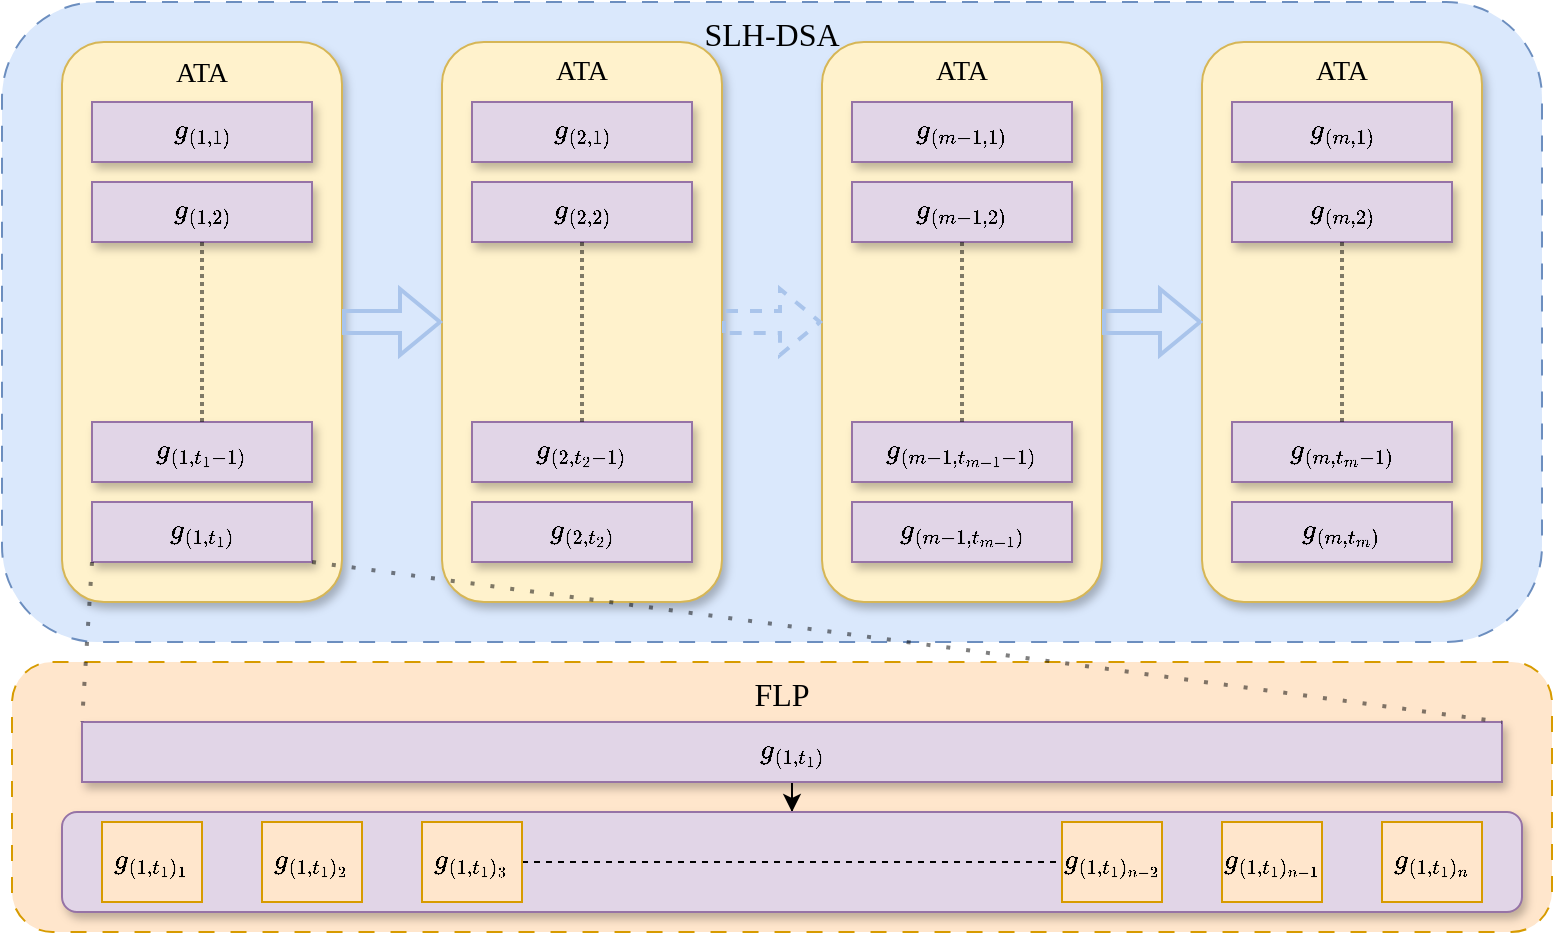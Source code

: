 <mxfile version="26.1.1">
  <diagram name="Page-1" id="OXetu0XD5c__kqgilP7n">
    <mxGraphModel dx="1006" dy="553" grid="1" gridSize="10" guides="1" tooltips="1" connect="1" arrows="1" fold="1" page="1" pageScale="1" pageWidth="800" pageHeight="480" math="1" shadow="0">
      <root>
        <mxCell id="0" />
        <mxCell id="1" parent="0" />
        <mxCell id="i_zUyOydAraDQA24XFd4-66" value="&lt;font face=&quot;Times New Roman&quot;&gt;FLP&lt;/font&gt;" style="rounded=1;whiteSpace=wrap;html=1;verticalAlign=top;fontSize=16;dashed=1;dashPattern=8 8;fillColor=#ffe6cc;strokeColor=#d79b00;" parent="1" vertex="1">
          <mxGeometry x="15" y="340" width="770" height="135" as="geometry" />
        </mxCell>
        <mxCell id="i_zUyOydAraDQA24XFd4-31" value="" style="group;flipH=1;" parent="1" vertex="1" connectable="0">
          <mxGeometry x="40" y="30" width="740" height="300" as="geometry" />
        </mxCell>
        <mxCell id="i_zUyOydAraDQA24XFd4-56" value="&lt;font face=&quot;Times New Roman&quot;&gt;SLH-DSA&lt;/font&gt;" style="rounded=1;whiteSpace=wrap;html=1;verticalAlign=top;fontSize=16;dashed=1;dashPattern=8 8;fillColor=#dae8fc;strokeColor=#6c8ebf;" parent="i_zUyOydAraDQA24XFd4-31" vertex="1">
          <mxGeometry x="-30" y="-20" width="770" height="320" as="geometry" />
        </mxCell>
        <mxCell id="i_zUyOydAraDQA24XFd4-1" value="&lt;font face=&quot;Times New Roman&quot;&gt;ATA&lt;/font&gt;" style="rounded=1;whiteSpace=wrap;html=1;verticalAlign=top;fontSize=14;fillColor=#fff2cc;strokeColor=#d6b656;shadow=1;" parent="i_zUyOydAraDQA24XFd4-31" vertex="1">
          <mxGeometry width="140" height="280" as="geometry" />
        </mxCell>
        <mxCell id="i_zUyOydAraDQA24XFd4-5" value="$$g_{(1,1)}$$" style="rounded=0;whiteSpace=wrap;html=1;fillColor=#e1d5e7;strokeColor=#9673a6;shadow=1;" parent="i_zUyOydAraDQA24XFd4-31" vertex="1">
          <mxGeometry x="15" y="30" width="110" height="30" as="geometry" />
        </mxCell>
        <mxCell id="i_zUyOydAraDQA24XFd4-6" value="$$g_{(1,2)}$$" style="rounded=0;whiteSpace=wrap;html=1;fillColor=#e1d5e7;strokeColor=#9673a6;shadow=1;" parent="i_zUyOydAraDQA24XFd4-31" vertex="1">
          <mxGeometry x="15" y="70" width="110" height="30" as="geometry" />
        </mxCell>
        <mxCell id="i_zUyOydAraDQA24XFd4-7" value="$$g_{(1,t_1)}$$" style="rounded=0;whiteSpace=wrap;html=1;fillColor=#e1d5e7;strokeColor=#9673a6;shadow=1;" parent="i_zUyOydAraDQA24XFd4-31" vertex="1">
          <mxGeometry x="15" y="230" width="110" height="30" as="geometry" />
        </mxCell>
        <mxCell id="i_zUyOydAraDQA24XFd4-8" value="$$g_{(1,t_1-1)}$$" style="rounded=0;whiteSpace=wrap;html=1;fillColor=#e1d5e7;strokeColor=#9673a6;shadow=1;" parent="i_zUyOydAraDQA24XFd4-31" vertex="1">
          <mxGeometry x="15" y="190" width="110" height="30" as="geometry" />
        </mxCell>
        <mxCell id="i_zUyOydAraDQA24XFd4-11" value="" style="endArrow=none;dashed=1;html=1;strokeWidth=2;rounded=0;entryX=0.5;entryY=0;entryDx=0;entryDy=0;exitX=0.5;exitY=1;exitDx=0;exitDy=0;dashPattern=1 1;opacity=50;" parent="i_zUyOydAraDQA24XFd4-31" source="i_zUyOydAraDQA24XFd4-6" target="i_zUyOydAraDQA24XFd4-8" edge="1">
          <mxGeometry width="50" height="50" relative="1" as="geometry">
            <mxPoint x="80" y="180" as="sourcePoint" />
            <mxPoint x="30" y="130" as="targetPoint" />
          </mxGeometry>
        </mxCell>
        <mxCell id="i_zUyOydAraDQA24XFd4-32" value="" style="group;flipH=1;fontSize=14;shadow=0;" parent="1" vertex="1" connectable="0">
          <mxGeometry x="230" y="30" width="140" height="280" as="geometry" />
        </mxCell>
        <mxCell id="i_zUyOydAraDQA24XFd4-33" value="&lt;font face=&quot;Times New Roman&quot; style=&quot;font-size: 14px;&quot;&gt;ATA&lt;/font&gt;" style="rounded=1;whiteSpace=wrap;html=1;verticalAlign=top;fillColor=#fff2cc;strokeColor=#d6b656;shadow=1;" parent="i_zUyOydAraDQA24XFd4-32" vertex="1">
          <mxGeometry width="140" height="280" as="geometry" />
        </mxCell>
        <mxCell id="i_zUyOydAraDQA24XFd4-34" value="$$g_{(2,1)}$$" style="rounded=0;whiteSpace=wrap;html=1;fillColor=#e1d5e7;strokeColor=#9673a6;shadow=1;" parent="i_zUyOydAraDQA24XFd4-32" vertex="1">
          <mxGeometry x="15" y="30" width="110" height="30" as="geometry" />
        </mxCell>
        <mxCell id="i_zUyOydAraDQA24XFd4-35" value="$$g_{(2,2)}$$" style="rounded=0;whiteSpace=wrap;html=1;fillColor=#e1d5e7;strokeColor=#9673a6;shadow=1;" parent="i_zUyOydAraDQA24XFd4-32" vertex="1">
          <mxGeometry x="15" y="70" width="110" height="30" as="geometry" />
        </mxCell>
        <mxCell id="i_zUyOydAraDQA24XFd4-36" value="$$g_{(2,t_2)}$$" style="rounded=0;whiteSpace=wrap;html=1;fillColor=#e1d5e7;strokeColor=#9673a6;shadow=1;" parent="i_zUyOydAraDQA24XFd4-32" vertex="1">
          <mxGeometry x="15" y="230" width="110" height="30" as="geometry" />
        </mxCell>
        <mxCell id="i_zUyOydAraDQA24XFd4-37" value="$$g_{(2,t_2-1)}$$" style="rounded=0;whiteSpace=wrap;html=1;fillColor=#e1d5e7;strokeColor=#9673a6;shadow=1;" parent="i_zUyOydAraDQA24XFd4-32" vertex="1">
          <mxGeometry x="15" y="190" width="110" height="30" as="geometry" />
        </mxCell>
        <mxCell id="i_zUyOydAraDQA24XFd4-38" value="" style="endArrow=none;dashed=1;html=1;strokeWidth=2;rounded=0;entryX=0.5;entryY=0;entryDx=0;entryDy=0;exitX=0.5;exitY=1;exitDx=0;exitDy=0;dashPattern=1 1;opacity=50;" parent="i_zUyOydAraDQA24XFd4-32" source="i_zUyOydAraDQA24XFd4-35" target="i_zUyOydAraDQA24XFd4-37" edge="1">
          <mxGeometry width="50" height="50" relative="1" as="geometry">
            <mxPoint x="80" y="180" as="sourcePoint" />
            <mxPoint x="30" y="130" as="targetPoint" />
          </mxGeometry>
        </mxCell>
        <mxCell id="i_zUyOydAraDQA24XFd4-39" value="" style="group;flipH=1;shadow=0;" parent="1" vertex="1" connectable="0">
          <mxGeometry x="420" y="30" width="140" height="280" as="geometry" />
        </mxCell>
        <mxCell id="i_zUyOydAraDQA24XFd4-40" value="&lt;font face=&quot;Times New Roman&quot; style=&quot;font-size: 14px;&quot;&gt;ATA&lt;/font&gt;" style="rounded=1;whiteSpace=wrap;html=1;verticalAlign=top;fillColor=#fff2cc;strokeColor=#d6b656;shadow=1;" parent="i_zUyOydAraDQA24XFd4-39" vertex="1">
          <mxGeometry width="140" height="280" as="geometry" />
        </mxCell>
        <mxCell id="i_zUyOydAraDQA24XFd4-41" value="$$g_{(m-1,1)}$$" style="rounded=0;whiteSpace=wrap;html=1;fillColor=#e1d5e7;strokeColor=#9673a6;shadow=1;" parent="i_zUyOydAraDQA24XFd4-39" vertex="1">
          <mxGeometry x="15" y="30" width="110" height="30" as="geometry" />
        </mxCell>
        <mxCell id="i_zUyOydAraDQA24XFd4-42" value="$$g_{(m-1,2)}$$" style="rounded=0;whiteSpace=wrap;html=1;fillColor=#e1d5e7;strokeColor=#9673a6;shadow=1;" parent="i_zUyOydAraDQA24XFd4-39" vertex="1">
          <mxGeometry x="15" y="70" width="110" height="30" as="geometry" />
        </mxCell>
        <mxCell id="i_zUyOydAraDQA24XFd4-43" value="$$g_{(m-1,t_{m-1})}$$" style="rounded=0;whiteSpace=wrap;html=1;fillColor=#e1d5e7;strokeColor=#9673a6;shadow=1;" parent="i_zUyOydAraDQA24XFd4-39" vertex="1">
          <mxGeometry x="15" y="230" width="110" height="30" as="geometry" />
        </mxCell>
        <mxCell id="i_zUyOydAraDQA24XFd4-44" value="$$g_{(m-1,t_{m-1}-1)}$$" style="rounded=0;whiteSpace=wrap;html=1;fillColor=#e1d5e7;strokeColor=#9673a6;shadow=1;shadowOpacity=25;" parent="i_zUyOydAraDQA24XFd4-39" vertex="1">
          <mxGeometry x="15" y="190" width="110" height="30" as="geometry" />
        </mxCell>
        <mxCell id="i_zUyOydAraDQA24XFd4-45" value="" style="endArrow=none;dashed=1;html=1;strokeWidth=2;rounded=0;entryX=0.5;entryY=0;entryDx=0;entryDy=0;exitX=0.5;exitY=1;exitDx=0;exitDy=0;dashPattern=1 1;opacity=50;" parent="i_zUyOydAraDQA24XFd4-39" source="i_zUyOydAraDQA24XFd4-42" target="i_zUyOydAraDQA24XFd4-44" edge="1">
          <mxGeometry width="50" height="50" relative="1" as="geometry">
            <mxPoint x="80" y="180" as="sourcePoint" />
            <mxPoint x="30" y="130" as="targetPoint" />
          </mxGeometry>
        </mxCell>
        <mxCell id="i_zUyOydAraDQA24XFd4-46" value="" style="group;flipH=1;verticalAlign=top;shadow=0;" parent="1" vertex="1" connectable="0">
          <mxGeometry x="610" y="30" width="140" height="280" as="geometry" />
        </mxCell>
        <mxCell id="i_zUyOydAraDQA24XFd4-47" value="&lt;font face=&quot;Times New Roman&quot; style=&quot;font-size: 14px;&quot;&gt;ATA&lt;/font&gt;" style="rounded=1;whiteSpace=wrap;html=1;verticalAlign=top;fillColor=#fff2cc;strokeColor=#d6b656;shadow=1;" parent="i_zUyOydAraDQA24XFd4-46" vertex="1">
          <mxGeometry width="140" height="280" as="geometry" />
        </mxCell>
        <mxCell id="i_zUyOydAraDQA24XFd4-48" value="$$g_{(m,1)}$$" style="rounded=0;whiteSpace=wrap;html=1;fillColor=#e1d5e7;strokeColor=#9673a6;shadow=1;" parent="i_zUyOydAraDQA24XFd4-46" vertex="1">
          <mxGeometry x="15" y="30" width="110" height="30" as="geometry" />
        </mxCell>
        <mxCell id="i_zUyOydAraDQA24XFd4-49" value="$$g_{(m,2)}$$" style="rounded=0;whiteSpace=wrap;html=1;fillColor=#e1d5e7;strokeColor=#9673a6;shadow=1;" parent="i_zUyOydAraDQA24XFd4-46" vertex="1">
          <mxGeometry x="15" y="70" width="110" height="30" as="geometry" />
        </mxCell>
        <mxCell id="i_zUyOydAraDQA24XFd4-50" value="$$g_{(m,t_m)}$$" style="rounded=0;whiteSpace=wrap;html=1;fillColor=#e1d5e7;strokeColor=#9673a6;shadow=1;" parent="i_zUyOydAraDQA24XFd4-46" vertex="1">
          <mxGeometry x="15" y="230" width="110" height="30" as="geometry" />
        </mxCell>
        <mxCell id="i_zUyOydAraDQA24XFd4-51" value="$$g_{(m,t_m-1)}$$" style="rounded=0;whiteSpace=wrap;html=1;fillColor=#e1d5e7;strokeColor=#9673a6;shadow=1;" parent="i_zUyOydAraDQA24XFd4-46" vertex="1">
          <mxGeometry x="15" y="190" width="110" height="30" as="geometry" />
        </mxCell>
        <mxCell id="i_zUyOydAraDQA24XFd4-52" value="" style="endArrow=none;dashed=1;html=1;strokeWidth=2;rounded=0;entryX=0.5;entryY=0;entryDx=0;entryDy=0;exitX=0.5;exitY=1;exitDx=0;exitDy=0;dashPattern=1 1;opacity=50;" parent="i_zUyOydAraDQA24XFd4-46" source="i_zUyOydAraDQA24XFd4-49" target="i_zUyOydAraDQA24XFd4-51" edge="1">
          <mxGeometry width="50" height="50" relative="1" as="geometry">
            <mxPoint x="80" y="180" as="sourcePoint" />
            <mxPoint x="30" y="130" as="targetPoint" />
          </mxGeometry>
        </mxCell>
        <mxCell id="i_zUyOydAraDQA24XFd4-53" style="edgeStyle=orthogonalEdgeStyle;rounded=0;orthogonalLoop=1;jettySize=auto;html=1;entryX=0;entryY=0.5;entryDx=0;entryDy=0;strokeWidth=2;shape=flexArrow;strokeColor=#A9C4EB;" parent="1" source="i_zUyOydAraDQA24XFd4-1" target="i_zUyOydAraDQA24XFd4-33" edge="1">
          <mxGeometry relative="1" as="geometry" />
        </mxCell>
        <mxCell id="i_zUyOydAraDQA24XFd4-54" style="edgeStyle=orthogonalEdgeStyle;rounded=0;orthogonalLoop=1;jettySize=auto;html=1;entryX=0;entryY=0.5;entryDx=0;entryDy=0;strokeWidth=2;shape=flexArrow;dashed=1;strokeColor=#A9C4EB;" parent="1" source="i_zUyOydAraDQA24XFd4-33" target="i_zUyOydAraDQA24XFd4-40" edge="1">
          <mxGeometry relative="1" as="geometry" />
        </mxCell>
        <mxCell id="i_zUyOydAraDQA24XFd4-55" style="edgeStyle=orthogonalEdgeStyle;rounded=0;orthogonalLoop=1;jettySize=auto;html=1;entryX=0;entryY=0.5;entryDx=0;entryDy=0;strokeWidth=2;shape=flexArrow;strokeColor=#A9C4EB;" parent="1" source="i_zUyOydAraDQA24XFd4-40" target="i_zUyOydAraDQA24XFd4-47" edge="1">
          <mxGeometry relative="1" as="geometry" />
        </mxCell>
        <mxCell id="i_zUyOydAraDQA24XFd4-64" style="edgeStyle=orthogonalEdgeStyle;rounded=0;orthogonalLoop=1;jettySize=auto;html=1;" parent="1" source="i_zUyOydAraDQA24XFd4-59" target="i_zUyOydAraDQA24XFd4-63" edge="1">
          <mxGeometry relative="1" as="geometry" />
        </mxCell>
        <mxCell id="i_zUyOydAraDQA24XFd4-59" value="$$g_{(1,t_1)}$$" style="rounded=0;whiteSpace=wrap;html=1;fillColor=#e1d5e7;strokeColor=#9673a6;glass=0;shadow=1;shadowOpacity=25;" parent="1" vertex="1">
          <mxGeometry x="50" y="370" width="710" height="30" as="geometry" />
        </mxCell>
        <mxCell id="i_zUyOydAraDQA24XFd4-61" value="" style="endArrow=none;dashed=1;html=1;dashPattern=1 4;strokeWidth=2;rounded=0;exitX=1;exitY=1;exitDx=0;exitDy=0;entryX=1;entryY=0;entryDx=0;entryDy=0;strokeColor=#000000;endFill=0;opacity=50;" parent="1" source="i_zUyOydAraDQA24XFd4-7" target="i_zUyOydAraDQA24XFd4-59" edge="1">
          <mxGeometry width="50" height="50" relative="1" as="geometry">
            <mxPoint x="360" y="270" as="sourcePoint" />
            <mxPoint x="410" y="220" as="targetPoint" />
          </mxGeometry>
        </mxCell>
        <mxCell id="i_zUyOydAraDQA24XFd4-62" value="" style="endArrow=none;html=1;strokeWidth=2;rounded=0;exitX=0;exitY=1;exitDx=0;exitDy=0;entryX=0;entryY=0;entryDx=0;entryDy=0;curved=0;dashed=1;dashPattern=1 4;strokeColor=#000000;endFill=0;opacity=50;" parent="1" source="i_zUyOydAraDQA24XFd4-7" target="i_zUyOydAraDQA24XFd4-59" edge="1">
          <mxGeometry width="50" height="50" relative="1" as="geometry">
            <mxPoint x="360" y="270" as="sourcePoint" />
            <mxPoint x="410" y="220" as="targetPoint" />
          </mxGeometry>
        </mxCell>
        <mxCell id="i_zUyOydAraDQA24XFd4-63" value="" style="rounded=1;whiteSpace=wrap;html=1;fillColor=#e1d5e7;strokeColor=#9673a6;shadow=1;" parent="1" vertex="1">
          <mxGeometry x="40" y="415" width="730" height="50" as="geometry" />
        </mxCell>
        <mxCell id="i_zUyOydAraDQA24XFd4-65" value="$$g_{(1,t_1)_1}$$" style="rounded=0;whiteSpace=wrap;html=1;fillColor=#ffe6cc;strokeColor=#d79b00;" parent="1" vertex="1">
          <mxGeometry x="60" y="420" width="50" height="40" as="geometry" />
        </mxCell>
        <mxCell id="i_zUyOydAraDQA24XFd4-67" value="$$g_{(1,t_1)_2}$$" style="rounded=0;whiteSpace=wrap;html=1;fillColor=#ffe6cc;strokeColor=#d79b00;" parent="1" vertex="1">
          <mxGeometry x="140" y="420" width="50" height="40" as="geometry" />
        </mxCell>
        <mxCell id="i_zUyOydAraDQA24XFd4-75" style="edgeStyle=orthogonalEdgeStyle;rounded=0;orthogonalLoop=1;jettySize=auto;html=1;endArrow=none;endFill=0;dashed=1;" parent="1" source="i_zUyOydAraDQA24XFd4-68" target="i_zUyOydAraDQA24XFd4-70" edge="1">
          <mxGeometry relative="1" as="geometry" />
        </mxCell>
        <mxCell id="i_zUyOydAraDQA24XFd4-68" value="$$g_{(1,t_1)_3}$$" style="rounded=0;whiteSpace=wrap;html=1;fillColor=#ffe6cc;strokeColor=#d79b00;" parent="1" vertex="1">
          <mxGeometry x="220" y="420" width="50" height="40" as="geometry" />
        </mxCell>
        <mxCell id="i_zUyOydAraDQA24XFd4-70" value="$$g_{(1,t_1)_{n-2}}$$" style="rounded=0;whiteSpace=wrap;html=1;fillColor=#ffe6cc;strokeColor=#d79b00;" parent="1" vertex="1">
          <mxGeometry x="540" y="420" width="50" height="40" as="geometry" />
        </mxCell>
        <mxCell id="i_zUyOydAraDQA24XFd4-71" value="$$g_{(1,t_1)_{n-1}}$$" style="rounded=0;whiteSpace=wrap;html=1;fillColor=#ffe6cc;strokeColor=#d79b00;" parent="1" vertex="1">
          <mxGeometry x="620" y="420" width="50" height="40" as="geometry" />
        </mxCell>
        <mxCell id="i_zUyOydAraDQA24XFd4-72" value="$$g_{(1,t_1)_n}$$" style="rounded=0;whiteSpace=wrap;html=1;fillColor=#ffe6cc;strokeColor=#d79b00;" parent="1" vertex="1">
          <mxGeometry x="700" y="420" width="50" height="40" as="geometry" />
        </mxCell>
      </root>
    </mxGraphModel>
  </diagram>
</mxfile>
